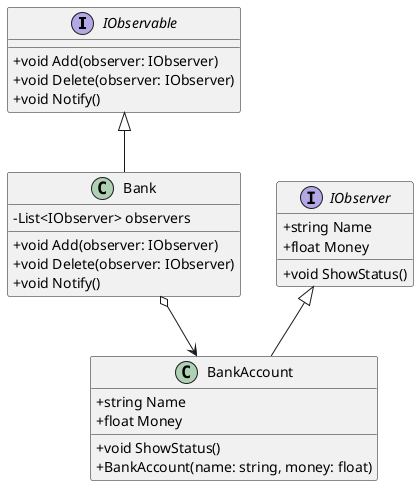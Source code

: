 @startuml ClassDiagram
skinparam classAttributeIconSize 0
interface IObservable {
    + void Add(observer: IObserver)
    + void Delete(observer: IObserver)
    + void Notify()
}

interface IObserver {
    + string Name
    + float Money
    + void ShowStatus()
}

class Bank {
    + void Add(observer: IObserver)
    + void Delete(observer: IObserver)
    + void Notify()
    - List<IObserver> observers
}

class BankAccount {
    + string Name
    + float Money
    + void ShowStatus()
    + BankAccount(name: string, money: float)
}

IObservable <|-- Bank
IObserver <|-- BankAccount
Bank o--> BankAccount
@enduml